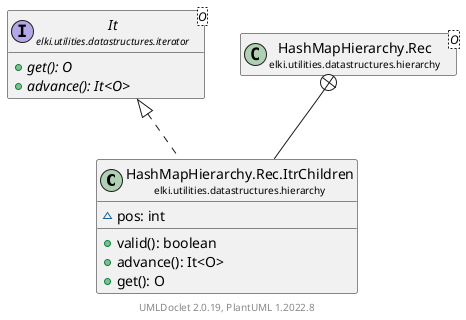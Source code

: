 @startuml
    remove .*\.(Instance|Par|Parameterizer|Factory)$
    set namespaceSeparator none
    hide empty fields
    hide empty methods

    class "<size:14>HashMapHierarchy.Rec.ItrChildren\n<size:10>elki.utilities.datastructures.hierarchy" as elki.utilities.datastructures.hierarchy.HashMapHierarchy.Rec.ItrChildren [[HashMapHierarchy.Rec.ItrChildren.html]] {
        ~pos: int
        +valid(): boolean
        +advance(): It<O>
        +get(): O
    }

    interface "<size:14>It\n<size:10>elki.utilities.datastructures.iterator" as elki.utilities.datastructures.iterator.It<O> [[../iterator/It.html]] {
        {abstract} +get(): O
        {abstract} +advance(): It<O>
    }
    class "<size:14>HashMapHierarchy.Rec\n<size:10>elki.utilities.datastructures.hierarchy" as elki.utilities.datastructures.hierarchy.HashMapHierarchy.Rec<O>

    elki.utilities.datastructures.iterator.It <|.. elki.utilities.datastructures.hierarchy.HashMapHierarchy.Rec.ItrChildren
    elki.utilities.datastructures.hierarchy.HashMapHierarchy.Rec +-- elki.utilities.datastructures.hierarchy.HashMapHierarchy.Rec.ItrChildren

    center footer UMLDoclet 2.0.19, PlantUML 1.2022.8
@enduml
